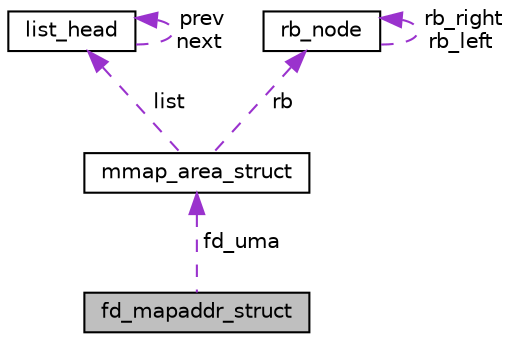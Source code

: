 digraph "fd_mapaddr_struct"
{
 // LATEX_PDF_SIZE
  edge [fontname="Helvetica",fontsize="10",labelfontname="Helvetica",labelfontsize="10"];
  node [fontname="Helvetica",fontsize="10",shape=record];
  Node1 [label="fd_mapaddr_struct",height=0.2,width=0.4,color="black", fillcolor="grey75", style="filled", fontcolor="black",tooltip="Per-File Metadata."];
  Node2 -> Node1 [dir="back",color="darkorchid3",fontsize="10",style="dashed",label=" fd_uma" ,fontname="Helvetica"];
  Node2 [label="mmap_area_struct",height=0.2,width=0.4,color="black", fillcolor="white", style="filled",URL="$structmmap__area__struct.html",tooltip=" "];
  Node3 -> Node2 [dir="back",color="darkorchid3",fontsize="10",style="dashed",label=" list" ,fontname="Helvetica"];
  Node3 [label="list_head",height=0.2,width=0.4,color="black", fillcolor="white", style="filled",URL="$structlist__head.html",tooltip=" "];
  Node3 -> Node3 [dir="back",color="darkorchid3",fontsize="10",style="dashed",label=" prev\nnext" ,fontname="Helvetica"];
  Node4 -> Node2 [dir="back",color="darkorchid3",fontsize="10",style="dashed",label=" rb" ,fontname="Helvetica"];
  Node4 [label="rb_node",height=0.2,width=0.4,color="black", fillcolor="white", style="filled",URL="$structrb__node.html",tooltip=" "];
  Node4 -> Node4 [dir="back",color="darkorchid3",fontsize="10",style="dashed",label=" rb_right\nrb_left" ,fontname="Helvetica"];
}
